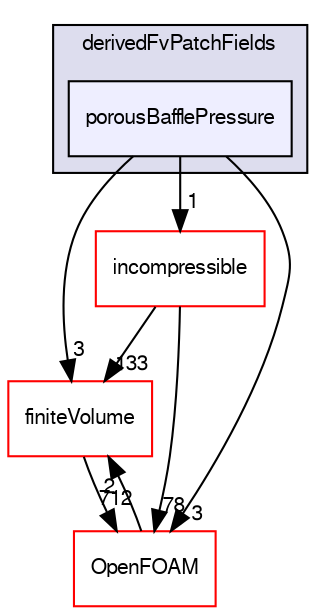 digraph "src/turbulenceModels/derivedFvPatchFields/porousBafflePressure" {
  bgcolor=transparent;
  compound=true
  node [ fontsize="10", fontname="FreeSans"];
  edge [ labelfontsize="10", labelfontname="FreeSans"];
  subgraph clusterdir_19ed74e0d1f27fbc9ce877b2950e310b {
    graph [ bgcolor="#ddddee", pencolor="black", label="derivedFvPatchFields" fontname="FreeSans", fontsize="10", URL="dir_19ed74e0d1f27fbc9ce877b2950e310b.html"]
  dir_a5a7204abcc3a775599510e0a2b4e031 [shape=box, label="porousBafflePressure", style="filled", fillcolor="#eeeeff", pencolor="black", URL="dir_a5a7204abcc3a775599510e0a2b4e031.html"];
  }
  dir_9bd15774b555cf7259a6fa18f99fe99b [shape=box label="finiteVolume" color="red" URL="dir_9bd15774b555cf7259a6fa18f99fe99b.html"];
  dir_63261e2c788bb84a78ae1c22f1567438 [shape=box label="incompressible" color="red" URL="dir_63261e2c788bb84a78ae1c22f1567438.html"];
  dir_c5473ff19b20e6ec4dfe5c310b3778a8 [shape=box label="OpenFOAM" color="red" URL="dir_c5473ff19b20e6ec4dfe5c310b3778a8.html"];
  dir_9bd15774b555cf7259a6fa18f99fe99b->dir_c5473ff19b20e6ec4dfe5c310b3778a8 [headlabel="712", labeldistance=1.5 headhref="dir_000749_001732.html"];
  dir_63261e2c788bb84a78ae1c22f1567438->dir_9bd15774b555cf7259a6fa18f99fe99b [headlabel="133", labeldistance=1.5 headhref="dir_000600_000749.html"];
  dir_63261e2c788bb84a78ae1c22f1567438->dir_c5473ff19b20e6ec4dfe5c310b3778a8 [headlabel="78", labeldistance=1.5 headhref="dir_000600_001732.html"];
  dir_c5473ff19b20e6ec4dfe5c310b3778a8->dir_9bd15774b555cf7259a6fa18f99fe99b [headlabel="2", labeldistance=1.5 headhref="dir_001732_000749.html"];
  dir_a5a7204abcc3a775599510e0a2b4e031->dir_9bd15774b555cf7259a6fa18f99fe99b [headlabel="3", labeldistance=1.5 headhref="dir_002962_000749.html"];
  dir_a5a7204abcc3a775599510e0a2b4e031->dir_63261e2c788bb84a78ae1c22f1567438 [headlabel="1", labeldistance=1.5 headhref="dir_002962_000600.html"];
  dir_a5a7204abcc3a775599510e0a2b4e031->dir_c5473ff19b20e6ec4dfe5c310b3778a8 [headlabel="3", labeldistance=1.5 headhref="dir_002962_001732.html"];
}

